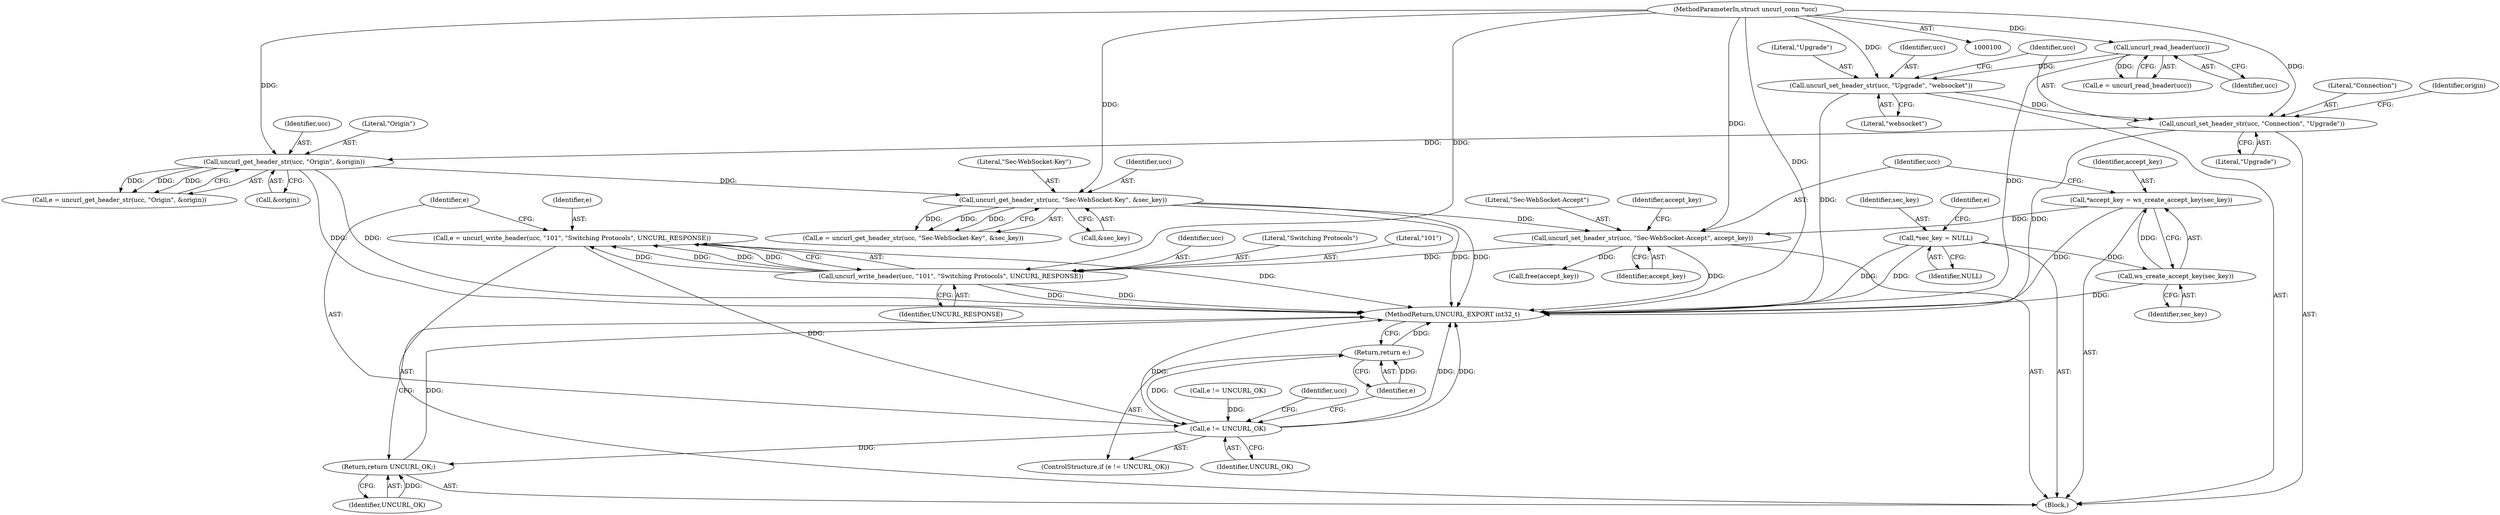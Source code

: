 digraph "0_uncurl_448cd13e7b18c83855d706c564341ddd1e38e769@API" {
"1000199" [label="(Call,e = uncurl_write_header(ucc, \"101\", \"Switching Protocols\", UNCURL_RESPONSE))"];
"1000201" [label="(Call,uncurl_write_header(ucc, \"101\", \"Switching Protocols\", UNCURL_RESPONSE))"];
"1000193" [label="(Call,uncurl_set_header_str(ucc, \"Sec-WebSocket-Accept\", accept_key))"];
"1000177" [label="(Call,uncurl_get_header_str(ucc, \"Sec-WebSocket-Key\", &sec_key))"];
"1000130" [label="(Call,uncurl_get_header_str(ucc, \"Origin\", &origin))"];
"1000120" [label="(Call,uncurl_set_header_str(ucc, \"Connection\", \"Upgrade\"))"];
"1000116" [label="(Call,uncurl_set_header_str(ucc, \"Upgrade\", \"websocket\"))"];
"1000108" [label="(Call,uncurl_read_header(ucc))"];
"1000101" [label="(MethodParameterIn,struct uncurl_conn *ucc)"];
"1000189" [label="(Call,*accept_key = ws_create_accept_key(sec_key))"];
"1000191" [label="(Call,ws_create_accept_key(sec_key))"];
"1000172" [label="(Call,*sec_key = NULL)"];
"1000207" [label="(Call,e != UNCURL_OK)"];
"1000210" [label="(Return,return e;)"];
"1000217" [label="(Return,return UNCURL_OK;)"];
"1000108" [label="(Call,uncurl_read_header(ucc))"];
"1000116" [label="(Call,uncurl_set_header_str(ucc, \"Upgrade\", \"websocket\"))"];
"1000189" [label="(Call,*accept_key = ws_create_accept_key(sec_key))"];
"1000130" [label="(Call,uncurl_get_header_str(ucc, \"Origin\", &origin))"];
"1000206" [label="(ControlStructure,if (e != UNCURL_OK))"];
"1000109" [label="(Identifier,ucc)"];
"1000117" [label="(Identifier,ucc)"];
"1000219" [label="(MethodReturn,UNCURL_EXPORT int32_t)"];
"1000204" [label="(Literal,\"Switching Protocols\")"];
"1000101" [label="(MethodParameterIn,struct uncurl_conn *ucc)"];
"1000199" [label="(Call,e = uncurl_write_header(ucc, \"101\", \"Switching Protocols\", UNCURL_RESPONSE))"];
"1000179" [label="(Literal,\"Sec-WebSocket-Key\")"];
"1000106" [label="(Call,e = uncurl_read_header(ucc))"];
"1000197" [label="(Call,free(accept_key))"];
"1000120" [label="(Call,uncurl_set_header_str(ucc, \"Connection\", \"Upgrade\"))"];
"1000180" [label="(Call,&sec_key)"];
"1000194" [label="(Identifier,ucc)"];
"1000196" [label="(Identifier,accept_key)"];
"1000205" [label="(Identifier,UNCURL_RESPONSE)"];
"1000119" [label="(Literal,\"websocket\")"];
"1000174" [label="(Identifier,NULL)"];
"1000133" [label="(Call,&origin)"];
"1000207" [label="(Call,e != UNCURL_OK)"];
"1000178" [label="(Identifier,ucc)"];
"1000118" [label="(Literal,\"Upgrade\")"];
"1000193" [label="(Call,uncurl_set_header_str(ucc, \"Sec-WebSocket-Accept\", accept_key))"];
"1000191" [label="(Call,ws_create_accept_key(sec_key))"];
"1000123" [label="(Literal,\"Upgrade\")"];
"1000190" [label="(Identifier,accept_key)"];
"1000173" [label="(Identifier,sec_key)"];
"1000208" [label="(Identifier,e)"];
"1000176" [label="(Identifier,e)"];
"1000131" [label="(Identifier,ucc)"];
"1000211" [label="(Identifier,e)"];
"1000200" [label="(Identifier,e)"];
"1000128" [label="(Call,e = uncurl_get_header_str(ucc, \"Origin\", &origin))"];
"1000175" [label="(Call,e = uncurl_get_header_str(ucc, \"Sec-WebSocket-Key\", &sec_key))"];
"1000198" [label="(Identifier,accept_key)"];
"1000172" [label="(Call,*sec_key = NULL)"];
"1000192" [label="(Identifier,sec_key)"];
"1000183" [label="(Call,e != UNCURL_OK)"];
"1000195" [label="(Literal,\"Sec-WebSocket-Accept\")"];
"1000210" [label="(Return,return e;)"];
"1000217" [label="(Return,return UNCURL_OK;)"];
"1000218" [label="(Identifier,UNCURL_OK)"];
"1000214" [label="(Identifier,ucc)"];
"1000201" [label="(Call,uncurl_write_header(ucc, \"101\", \"Switching Protocols\", UNCURL_RESPONSE))"];
"1000203" [label="(Literal,\"101\")"];
"1000177" [label="(Call,uncurl_get_header_str(ucc, \"Sec-WebSocket-Key\", &sec_key))"];
"1000209" [label="(Identifier,UNCURL_OK)"];
"1000202" [label="(Identifier,ucc)"];
"1000122" [label="(Literal,\"Connection\")"];
"1000126" [label="(Identifier,origin)"];
"1000104" [label="(Block,)"];
"1000132" [label="(Literal,\"Origin\")"];
"1000121" [label="(Identifier,ucc)"];
"1000199" -> "1000104"  [label="AST: "];
"1000199" -> "1000201"  [label="CFG: "];
"1000200" -> "1000199"  [label="AST: "];
"1000201" -> "1000199"  [label="AST: "];
"1000208" -> "1000199"  [label="CFG: "];
"1000199" -> "1000219"  [label="DDG: "];
"1000201" -> "1000199"  [label="DDG: "];
"1000201" -> "1000199"  [label="DDG: "];
"1000201" -> "1000199"  [label="DDG: "];
"1000201" -> "1000199"  [label="DDG: "];
"1000199" -> "1000207"  [label="DDG: "];
"1000201" -> "1000205"  [label="CFG: "];
"1000202" -> "1000201"  [label="AST: "];
"1000203" -> "1000201"  [label="AST: "];
"1000204" -> "1000201"  [label="AST: "];
"1000205" -> "1000201"  [label="AST: "];
"1000201" -> "1000219"  [label="DDG: "];
"1000201" -> "1000219"  [label="DDG: "];
"1000193" -> "1000201"  [label="DDG: "];
"1000101" -> "1000201"  [label="DDG: "];
"1000193" -> "1000104"  [label="AST: "];
"1000193" -> "1000196"  [label="CFG: "];
"1000194" -> "1000193"  [label="AST: "];
"1000195" -> "1000193"  [label="AST: "];
"1000196" -> "1000193"  [label="AST: "];
"1000198" -> "1000193"  [label="CFG: "];
"1000193" -> "1000219"  [label="DDG: "];
"1000177" -> "1000193"  [label="DDG: "];
"1000101" -> "1000193"  [label="DDG: "];
"1000189" -> "1000193"  [label="DDG: "];
"1000193" -> "1000197"  [label="DDG: "];
"1000177" -> "1000175"  [label="AST: "];
"1000177" -> "1000180"  [label="CFG: "];
"1000178" -> "1000177"  [label="AST: "];
"1000179" -> "1000177"  [label="AST: "];
"1000180" -> "1000177"  [label="AST: "];
"1000175" -> "1000177"  [label="CFG: "];
"1000177" -> "1000219"  [label="DDG: "];
"1000177" -> "1000219"  [label="DDG: "];
"1000177" -> "1000175"  [label="DDG: "];
"1000177" -> "1000175"  [label="DDG: "];
"1000177" -> "1000175"  [label="DDG: "];
"1000130" -> "1000177"  [label="DDG: "];
"1000101" -> "1000177"  [label="DDG: "];
"1000130" -> "1000128"  [label="AST: "];
"1000130" -> "1000133"  [label="CFG: "];
"1000131" -> "1000130"  [label="AST: "];
"1000132" -> "1000130"  [label="AST: "];
"1000133" -> "1000130"  [label="AST: "];
"1000128" -> "1000130"  [label="CFG: "];
"1000130" -> "1000219"  [label="DDG: "];
"1000130" -> "1000219"  [label="DDG: "];
"1000130" -> "1000128"  [label="DDG: "];
"1000130" -> "1000128"  [label="DDG: "];
"1000130" -> "1000128"  [label="DDG: "];
"1000120" -> "1000130"  [label="DDG: "];
"1000101" -> "1000130"  [label="DDG: "];
"1000120" -> "1000104"  [label="AST: "];
"1000120" -> "1000123"  [label="CFG: "];
"1000121" -> "1000120"  [label="AST: "];
"1000122" -> "1000120"  [label="AST: "];
"1000123" -> "1000120"  [label="AST: "];
"1000126" -> "1000120"  [label="CFG: "];
"1000120" -> "1000219"  [label="DDG: "];
"1000116" -> "1000120"  [label="DDG: "];
"1000101" -> "1000120"  [label="DDG: "];
"1000116" -> "1000104"  [label="AST: "];
"1000116" -> "1000119"  [label="CFG: "];
"1000117" -> "1000116"  [label="AST: "];
"1000118" -> "1000116"  [label="AST: "];
"1000119" -> "1000116"  [label="AST: "];
"1000121" -> "1000116"  [label="CFG: "];
"1000116" -> "1000219"  [label="DDG: "];
"1000108" -> "1000116"  [label="DDG: "];
"1000101" -> "1000116"  [label="DDG: "];
"1000108" -> "1000106"  [label="AST: "];
"1000108" -> "1000109"  [label="CFG: "];
"1000109" -> "1000108"  [label="AST: "];
"1000106" -> "1000108"  [label="CFG: "];
"1000108" -> "1000219"  [label="DDG: "];
"1000108" -> "1000106"  [label="DDG: "];
"1000101" -> "1000108"  [label="DDG: "];
"1000101" -> "1000100"  [label="AST: "];
"1000101" -> "1000219"  [label="DDG: "];
"1000189" -> "1000104"  [label="AST: "];
"1000189" -> "1000191"  [label="CFG: "];
"1000190" -> "1000189"  [label="AST: "];
"1000191" -> "1000189"  [label="AST: "];
"1000194" -> "1000189"  [label="CFG: "];
"1000189" -> "1000219"  [label="DDG: "];
"1000191" -> "1000189"  [label="DDG: "];
"1000191" -> "1000192"  [label="CFG: "];
"1000192" -> "1000191"  [label="AST: "];
"1000191" -> "1000219"  [label="DDG: "];
"1000172" -> "1000191"  [label="DDG: "];
"1000172" -> "1000104"  [label="AST: "];
"1000172" -> "1000174"  [label="CFG: "];
"1000173" -> "1000172"  [label="AST: "];
"1000174" -> "1000172"  [label="AST: "];
"1000176" -> "1000172"  [label="CFG: "];
"1000172" -> "1000219"  [label="DDG: "];
"1000172" -> "1000219"  [label="DDG: "];
"1000207" -> "1000206"  [label="AST: "];
"1000207" -> "1000209"  [label="CFG: "];
"1000208" -> "1000207"  [label="AST: "];
"1000209" -> "1000207"  [label="AST: "];
"1000211" -> "1000207"  [label="CFG: "];
"1000214" -> "1000207"  [label="CFG: "];
"1000207" -> "1000219"  [label="DDG: "];
"1000207" -> "1000219"  [label="DDG: "];
"1000207" -> "1000219"  [label="DDG: "];
"1000183" -> "1000207"  [label="DDG: "];
"1000207" -> "1000210"  [label="DDG: "];
"1000207" -> "1000217"  [label="DDG: "];
"1000210" -> "1000206"  [label="AST: "];
"1000210" -> "1000211"  [label="CFG: "];
"1000211" -> "1000210"  [label="AST: "];
"1000219" -> "1000210"  [label="CFG: "];
"1000210" -> "1000219"  [label="DDG: "];
"1000211" -> "1000210"  [label="DDG: "];
"1000217" -> "1000104"  [label="AST: "];
"1000217" -> "1000218"  [label="CFG: "];
"1000218" -> "1000217"  [label="AST: "];
"1000219" -> "1000217"  [label="CFG: "];
"1000217" -> "1000219"  [label="DDG: "];
"1000218" -> "1000217"  [label="DDG: "];
}
